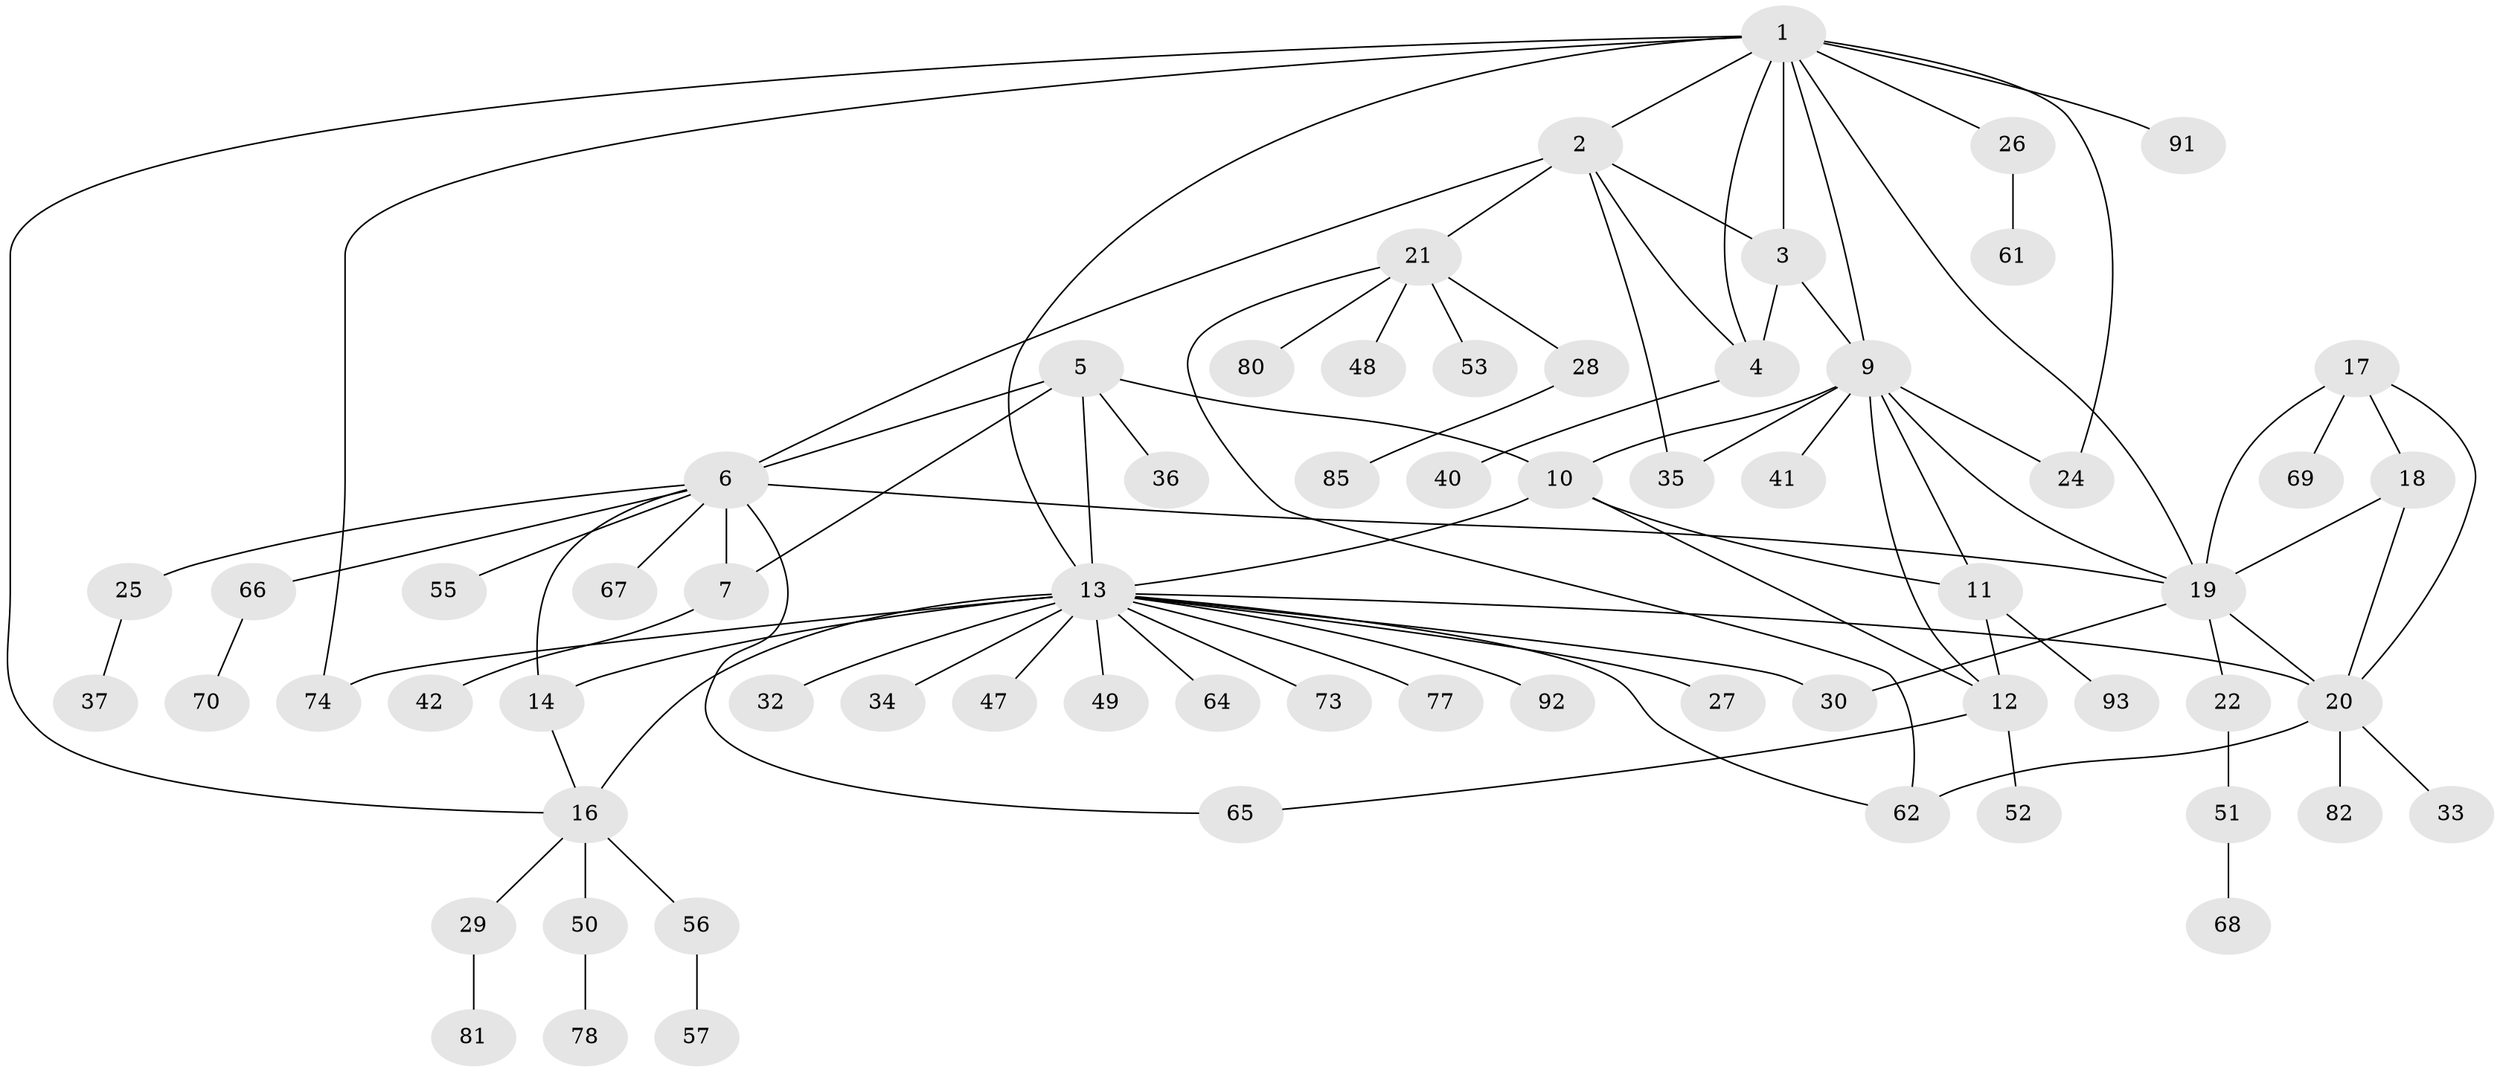 // original degree distribution, {12: 0.010752688172043012, 7: 0.043010752688172046, 5: 0.053763440860215055, 6: 0.021505376344086023, 13: 0.010752688172043012, 3: 0.08602150537634409, 4: 0.021505376344086023, 9: 0.021505376344086023, 8: 0.010752688172043012, 14: 0.010752688172043012, 2: 0.21505376344086022, 1: 0.4946236559139785}
// Generated by graph-tools (version 1.1) at 2025/42/03/06/25 10:42:11]
// undirected, 66 vertices, 92 edges
graph export_dot {
graph [start="1"]
  node [color=gray90,style=filled];
  1 [super="+31"];
  2 [super="+86"];
  3 [super="+44"];
  4 [super="+39"];
  5 [super="+23"];
  6 [super="+45"];
  7 [super="+8"];
  9 [super="+54"];
  10;
  11 [super="+72"];
  12 [super="+43"];
  13 [super="+15"];
  14;
  16 [super="+83"];
  17 [super="+59"];
  18;
  19 [super="+58"];
  20;
  21 [super="+38"];
  22 [super="+60"];
  24 [super="+84"];
  25;
  26;
  27;
  28 [super="+46"];
  29 [super="+63"];
  30;
  32;
  33 [super="+75"];
  34 [super="+90"];
  35;
  36;
  37;
  40;
  41;
  42;
  47;
  48;
  49;
  50;
  51 [super="+79"];
  52;
  53;
  55;
  56;
  57;
  61 [super="+89"];
  62 [super="+76"];
  64;
  65 [super="+87"];
  66 [super="+88"];
  67;
  68;
  69;
  70 [super="+71"];
  73;
  74;
  77;
  78;
  80;
  81;
  82;
  85;
  91;
  92;
  93;
  1 -- 2;
  1 -- 3;
  1 -- 4;
  1 -- 19;
  1 -- 24;
  1 -- 26;
  1 -- 74;
  1 -- 91;
  1 -- 13;
  1 -- 9;
  1 -- 16;
  2 -- 3;
  2 -- 4;
  2 -- 6 [weight=2];
  2 -- 21;
  2 -- 35;
  3 -- 4;
  3 -- 9;
  4 -- 40;
  5 -- 6;
  5 -- 7 [weight=2];
  5 -- 10;
  5 -- 36;
  5 -- 13;
  6 -- 7 [weight=2];
  6 -- 14;
  6 -- 19;
  6 -- 25;
  6 -- 55;
  6 -- 66;
  6 -- 67;
  6 -- 65;
  7 -- 42;
  9 -- 10;
  9 -- 11;
  9 -- 12;
  9 -- 19;
  9 -- 24;
  9 -- 35;
  9 -- 41;
  10 -- 11;
  10 -- 12;
  10 -- 13;
  11 -- 12;
  11 -- 93;
  12 -- 52;
  12 -- 65;
  13 -- 14 [weight=2];
  13 -- 16 [weight=2];
  13 -- 20;
  13 -- 30;
  13 -- 47;
  13 -- 32;
  13 -- 64;
  13 -- 34;
  13 -- 73;
  13 -- 74;
  13 -- 77;
  13 -- 49;
  13 -- 27;
  13 -- 92;
  13 -- 62;
  14 -- 16;
  16 -- 29;
  16 -- 50;
  16 -- 56;
  17 -- 18;
  17 -- 19;
  17 -- 20;
  17 -- 69;
  18 -- 19;
  18 -- 20;
  19 -- 20;
  19 -- 22;
  19 -- 30;
  20 -- 33;
  20 -- 62;
  20 -- 82;
  21 -- 28;
  21 -- 48;
  21 -- 53;
  21 -- 62;
  21 -- 80;
  22 -- 51;
  25 -- 37;
  26 -- 61;
  28 -- 85;
  29 -- 81;
  50 -- 78;
  51 -- 68;
  56 -- 57;
  66 -- 70;
}
